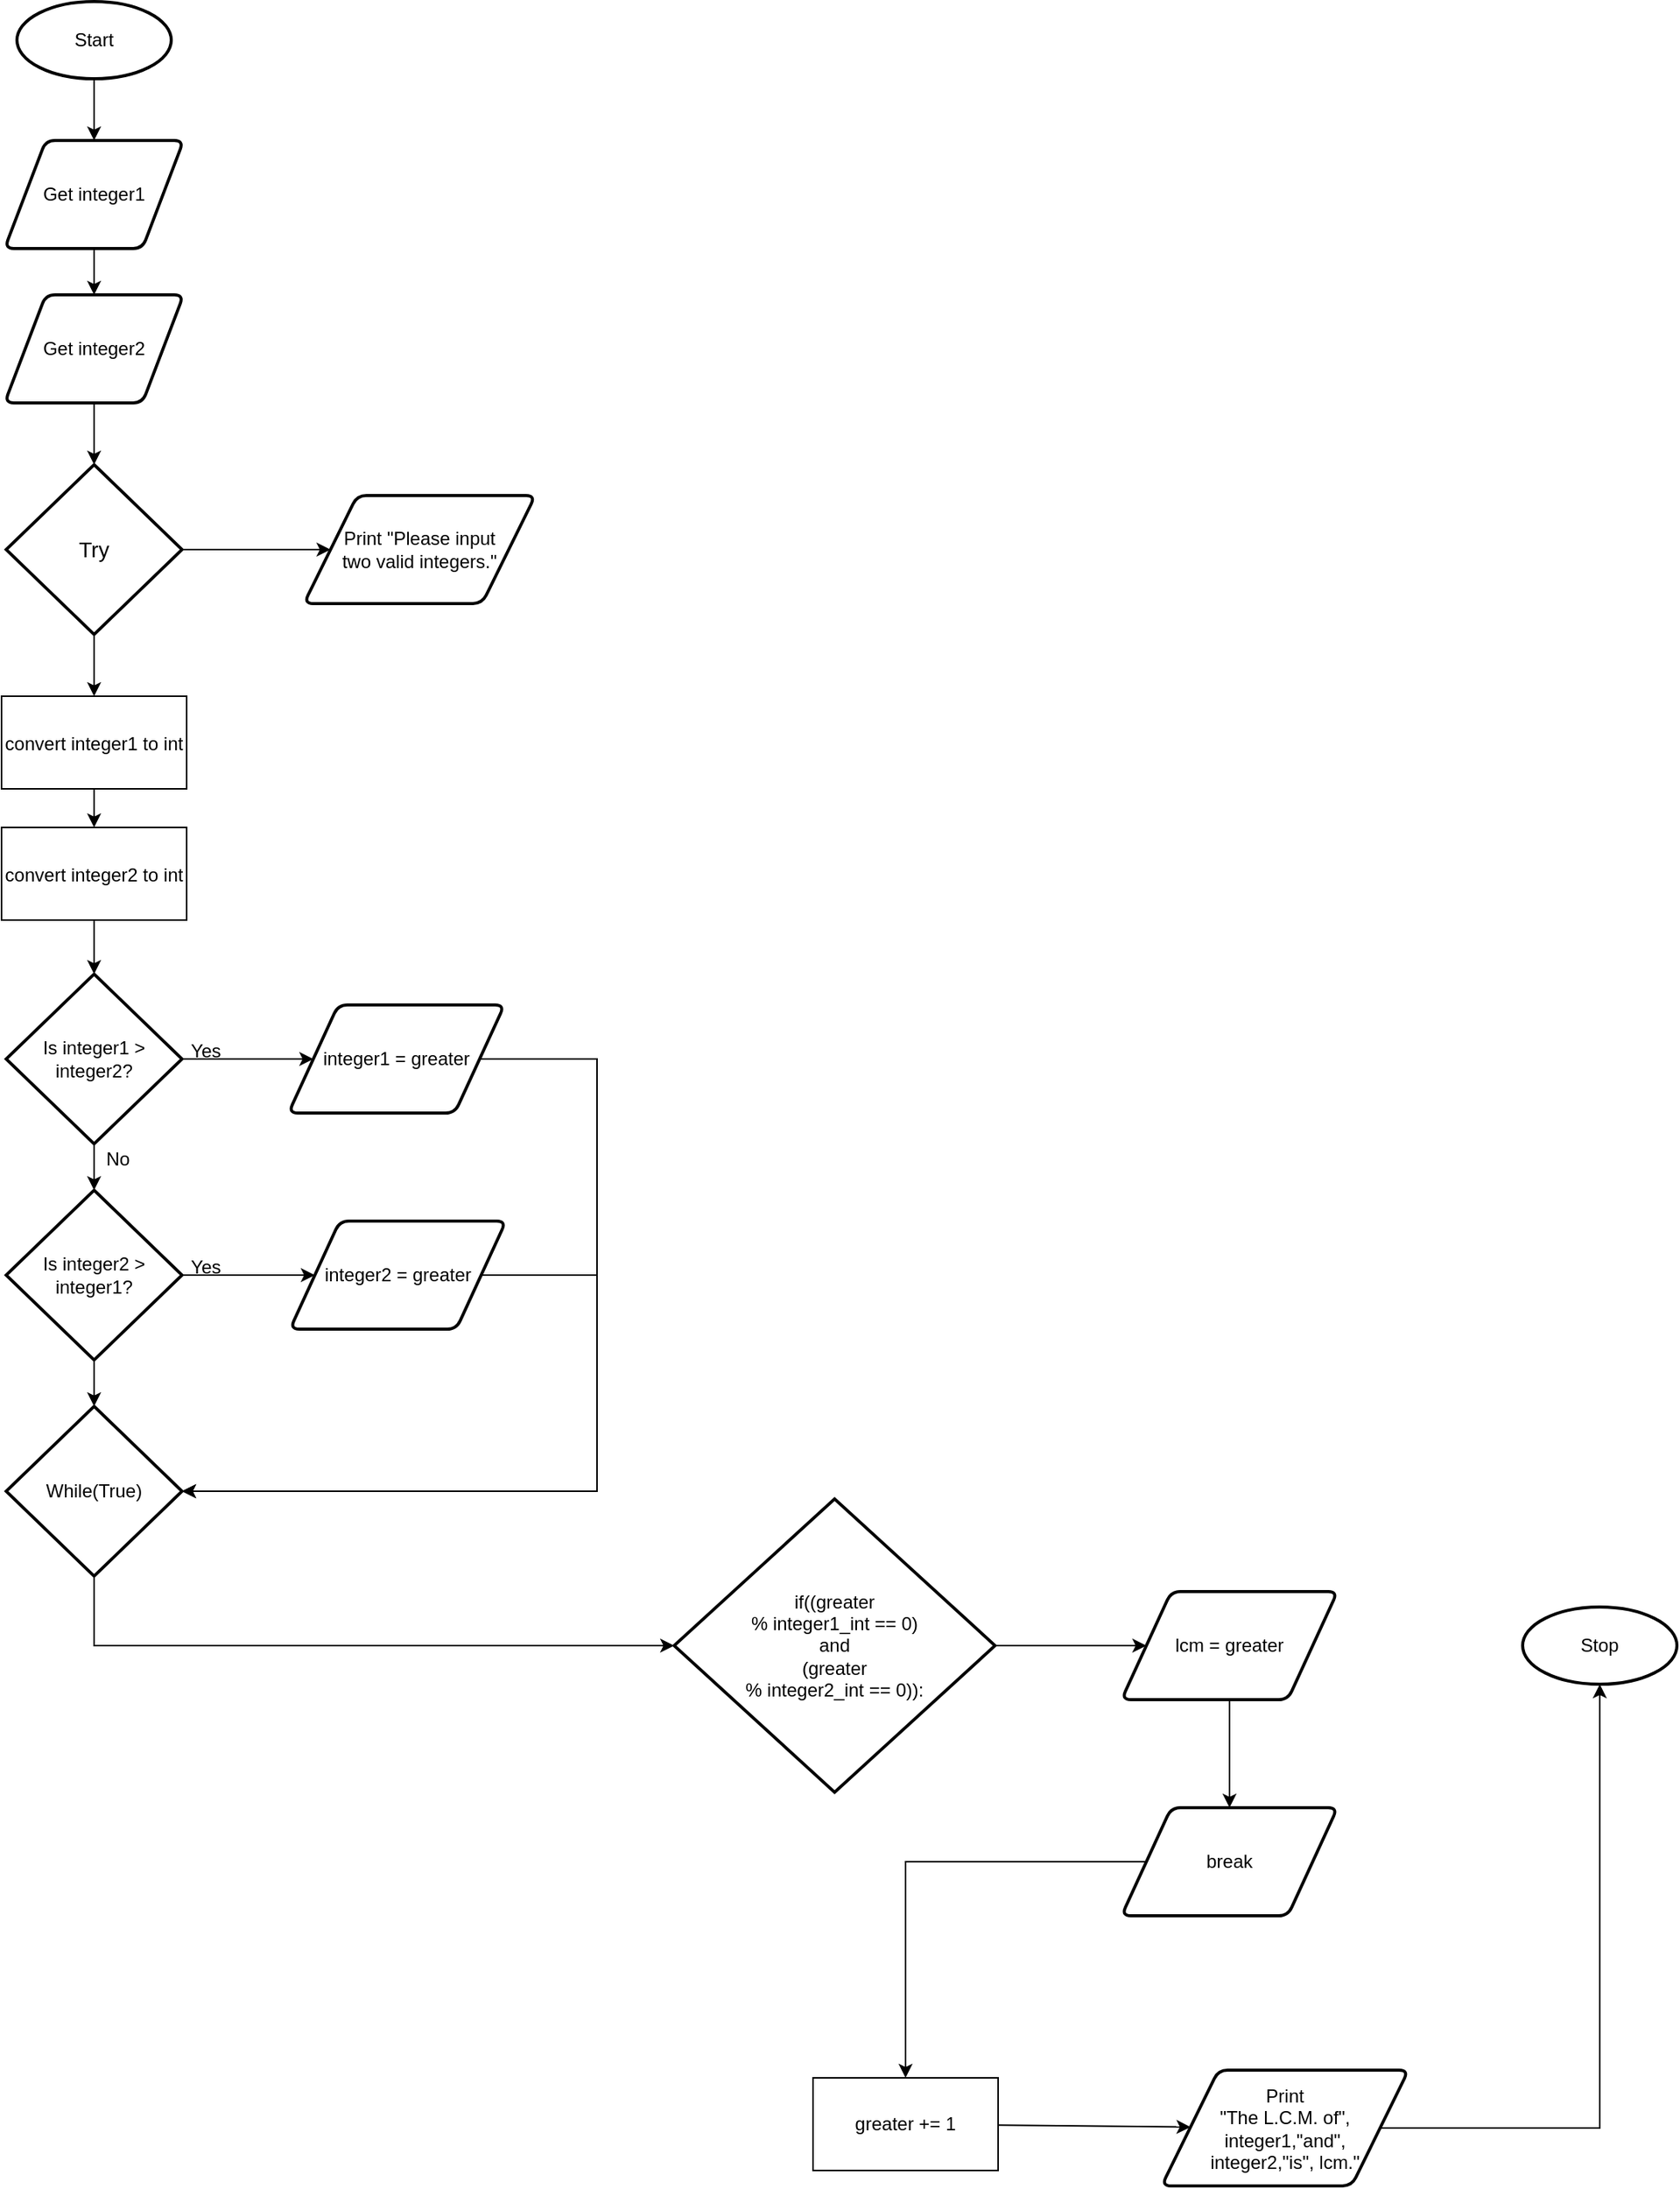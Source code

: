 <mxfile>
    <diagram id="BC3TwrCMmuUrh3UAVr00" name="Page-1">
        <mxGraphModel dx="2227" dy="1224" grid="1" gridSize="10" guides="1" tooltips="1" connect="1" arrows="1" fold="1" page="1" pageScale="1" pageWidth="827" pageHeight="1169" math="0" shadow="0">
            <root>
                <mxCell id="0"/>
                <mxCell id="1" parent="0"/>
                <mxCell id="22" style="edgeStyle=none;html=1;entryX=0.5;entryY=0;entryDx=0;entryDy=0;" parent="1" source="20" target="21" edge="1">
                    <mxGeometry relative="1" as="geometry"/>
                </mxCell>
                <mxCell id="20" value="Start" style="strokeWidth=2;html=1;shape=mxgraph.flowchart.start_2;whiteSpace=wrap;" parent="1" vertex="1">
                    <mxGeometry x="364" y="50" width="100" height="50" as="geometry"/>
                </mxCell>
                <mxCell id="24" style="edgeStyle=none;html=1;entryX=0.5;entryY=0;entryDx=0;entryDy=0;" parent="1" source="21" target="23" edge="1">
                    <mxGeometry relative="1" as="geometry"/>
                </mxCell>
                <mxCell id="21" value="Get integer1" style="shape=parallelogram;html=1;strokeWidth=2;perimeter=parallelogramPerimeter;whiteSpace=wrap;rounded=1;arcSize=12;size=0.23;" parent="1" vertex="1">
                    <mxGeometry x="356" y="140" width="116" height="70" as="geometry"/>
                </mxCell>
                <mxCell id="26" style="edgeStyle=none;html=1;entryX=0.5;entryY=0;entryDx=0;entryDy=0;entryPerimeter=0;" parent="1" source="23" target="25" edge="1">
                    <mxGeometry relative="1" as="geometry"/>
                </mxCell>
                <mxCell id="23" value="Get integer2" style="shape=parallelogram;html=1;strokeWidth=2;perimeter=parallelogramPerimeter;whiteSpace=wrap;rounded=1;arcSize=12;size=0.23;" parent="1" vertex="1">
                    <mxGeometry x="356" y="240" width="116" height="70" as="geometry"/>
                </mxCell>
                <mxCell id="28" style="edgeStyle=none;html=1;entryX=0.5;entryY=0;entryDx=0;entryDy=0;fontSize=14;" parent="1" source="25" target="27" edge="1">
                    <mxGeometry relative="1" as="geometry"/>
                </mxCell>
                <mxCell id="30" style="edgeStyle=none;html=1;entryX=0;entryY=0.5;entryDx=0;entryDy=0;fontSize=14;" parent="1" source="25" target="29" edge="1">
                    <mxGeometry relative="1" as="geometry"/>
                </mxCell>
                <mxCell id="25" value="&lt;font style=&quot;font-size: 14px&quot;&gt;Try&lt;/font&gt;" style="strokeWidth=2;html=1;shape=mxgraph.flowchart.decision;whiteSpace=wrap;" parent="1" vertex="1">
                    <mxGeometry x="357" y="350" width="114" height="110" as="geometry"/>
                </mxCell>
                <mxCell id="32" style="edgeStyle=none;html=1;entryX=0.5;entryY=0;entryDx=0;entryDy=0;fontSize=12;" parent="1" source="27" target="31" edge="1">
                    <mxGeometry relative="1" as="geometry"/>
                </mxCell>
                <mxCell id="27" value="&lt;font style=&quot;font-size: 12px&quot;&gt;convert integer1 to int&lt;/font&gt;" style="whiteSpace=wrap;html=1;fontSize=14;" parent="1" vertex="1">
                    <mxGeometry x="354" y="500" width="120" height="60" as="geometry"/>
                </mxCell>
                <mxCell id="29" value="Print &quot;Please input &lt;br&gt;two valid integers.&quot;" style="shape=parallelogram;html=1;strokeWidth=2;perimeter=parallelogramPerimeter;whiteSpace=wrap;rounded=1;arcSize=12;size=0.23;" parent="1" vertex="1">
                    <mxGeometry x="550" y="370" width="150" height="70" as="geometry"/>
                </mxCell>
                <mxCell id="34" style="edgeStyle=none;html=1;entryX=0.5;entryY=0;entryDx=0;entryDy=0;entryPerimeter=0;fontSize=12;" parent="1" source="31" target="33" edge="1">
                    <mxGeometry relative="1" as="geometry"/>
                </mxCell>
                <mxCell id="31" value="&lt;font style=&quot;font-size: 12px&quot;&gt;convert integer2 to int&lt;/font&gt;" style="whiteSpace=wrap;html=1;fontSize=14;" parent="1" vertex="1">
                    <mxGeometry x="354" y="585" width="120" height="60" as="geometry"/>
                </mxCell>
                <mxCell id="36" style="edgeStyle=none;html=1;entryX=0.5;entryY=0;entryDx=0;entryDy=0;entryPerimeter=0;fontSize=12;" parent="1" source="33" target="35" edge="1">
                    <mxGeometry relative="1" as="geometry"/>
                </mxCell>
                <mxCell id="39" style="edgeStyle=none;html=1;entryX=0;entryY=0.5;entryDx=0;entryDy=0;fontSize=12;" parent="1" source="33" target="38" edge="1">
                    <mxGeometry relative="1" as="geometry"/>
                </mxCell>
                <mxCell id="33" value="&lt;font style=&quot;font-size: 12px&quot;&gt;Is integer1 &amp;gt;&lt;br&gt;integer2?&lt;br&gt;&lt;/font&gt;" style="strokeWidth=2;html=1;shape=mxgraph.flowchart.decision;whiteSpace=wrap;" parent="1" vertex="1">
                    <mxGeometry x="357" y="680" width="114" height="110" as="geometry"/>
                </mxCell>
                <mxCell id="41" style="edgeStyle=none;html=1;fontSize=12;" parent="1" source="35" target="40" edge="1">
                    <mxGeometry relative="1" as="geometry"/>
                </mxCell>
                <mxCell id="47" style="edgeStyle=none;html=1;entryX=0.5;entryY=0;entryDx=0;entryDy=0;entryPerimeter=0;fontSize=12;" parent="1" source="35" target="46" edge="1">
                    <mxGeometry relative="1" as="geometry"/>
                </mxCell>
                <mxCell id="35" value="&lt;font style=&quot;font-size: 12px&quot;&gt;Is integer2 &amp;gt;&lt;br&gt;integer1?&lt;br&gt;&lt;/font&gt;" style="strokeWidth=2;html=1;shape=mxgraph.flowchart.decision;whiteSpace=wrap;" parent="1" vertex="1">
                    <mxGeometry x="357" y="820" width="114" height="110" as="geometry"/>
                </mxCell>
                <mxCell id="61" style="edgeStyle=orthogonalEdgeStyle;html=1;entryX=1;entryY=0.5;entryDx=0;entryDy=0;entryPerimeter=0;rounded=0;" edge="1" parent="1" source="38" target="46">
                    <mxGeometry relative="1" as="geometry">
                        <Array as="points">
                            <mxPoint x="740" y="735"/>
                            <mxPoint x="740" y="1015"/>
                        </Array>
                    </mxGeometry>
                </mxCell>
                <mxCell id="38" value="integer1 = greater" style="shape=parallelogram;html=1;strokeWidth=2;perimeter=parallelogramPerimeter;whiteSpace=wrap;rounded=1;arcSize=12;size=0.23;fontSize=12;" parent="1" vertex="1">
                    <mxGeometry x="540" y="700" width="140" height="70" as="geometry"/>
                </mxCell>
                <mxCell id="62" style="edgeStyle=orthogonalEdgeStyle;rounded=0;html=1;entryX=1;entryY=0.5;entryDx=0;entryDy=0;entryPerimeter=0;" edge="1" parent="1" source="40" target="46">
                    <mxGeometry relative="1" as="geometry">
                        <Array as="points">
                            <mxPoint x="740" y="875"/>
                            <mxPoint x="740" y="1015"/>
                        </Array>
                    </mxGeometry>
                </mxCell>
                <mxCell id="40" value="integer2 = greater" style="shape=parallelogram;html=1;strokeWidth=2;perimeter=parallelogramPerimeter;whiteSpace=wrap;rounded=1;arcSize=12;size=0.23;fontSize=12;" parent="1" vertex="1">
                    <mxGeometry x="541" y="840" width="140" height="70" as="geometry"/>
                </mxCell>
                <mxCell id="42" value="Yes" style="text;html=1;align=center;verticalAlign=middle;resizable=0;points=[];autosize=1;strokeColor=none;fillColor=none;fontSize=12;" parent="1" vertex="1">
                    <mxGeometry x="471" y="720" width="30" height="20" as="geometry"/>
                </mxCell>
                <mxCell id="44" value="Yes" style="text;html=1;align=center;verticalAlign=middle;resizable=0;points=[];autosize=1;strokeColor=none;fillColor=none;fontSize=12;" parent="1" vertex="1">
                    <mxGeometry x="471" y="860" width="30" height="20" as="geometry"/>
                </mxCell>
                <mxCell id="45" value="No" style="text;html=1;align=center;verticalAlign=middle;resizable=0;points=[];autosize=1;strokeColor=none;fillColor=none;fontSize=12;" parent="1" vertex="1">
                    <mxGeometry x="414" y="790" width="30" height="20" as="geometry"/>
                </mxCell>
                <mxCell id="63" style="edgeStyle=orthogonalEdgeStyle;rounded=0;html=1;" edge="1" parent="1" source="46" target="48">
                    <mxGeometry relative="1" as="geometry">
                        <Array as="points">
                            <mxPoint x="414" y="1115"/>
                        </Array>
                    </mxGeometry>
                </mxCell>
                <mxCell id="46" value="While(True)" style="strokeWidth=2;html=1;shape=mxgraph.flowchart.decision;whiteSpace=wrap;" parent="1" vertex="1">
                    <mxGeometry x="357" y="960" width="114" height="110" as="geometry"/>
                </mxCell>
                <mxCell id="64" style="edgeStyle=orthogonalEdgeStyle;rounded=0;html=1;entryX=0;entryY=0.5;entryDx=0;entryDy=0;" edge="1" parent="1" source="48" target="50">
                    <mxGeometry relative="1" as="geometry"/>
                </mxCell>
                <mxCell id="48" value="&lt;font&gt;if((greater &lt;br&gt;% integer1_int == 0) &lt;br&gt;and &lt;br&gt;(greater &lt;br&gt;% integer2_int == 0)):&lt;br&gt;&lt;/font&gt;" style="strokeWidth=2;html=1;shape=mxgraph.flowchart.decision;whiteSpace=wrap;" parent="1" vertex="1">
                    <mxGeometry x="790" y="1020" width="208" height="190" as="geometry"/>
                </mxCell>
                <mxCell id="65" style="edgeStyle=orthogonalEdgeStyle;rounded=0;html=1;" edge="1" parent="1" source="50" target="52">
                    <mxGeometry relative="1" as="geometry"/>
                </mxCell>
                <mxCell id="50" value="lcm = greater" style="shape=parallelogram;html=1;strokeWidth=2;perimeter=parallelogramPerimeter;whiteSpace=wrap;rounded=1;arcSize=12;size=0.23;fontSize=12;" parent="1" vertex="1">
                    <mxGeometry x="1080" y="1080" width="140" height="70" as="geometry"/>
                </mxCell>
                <mxCell id="66" style="edgeStyle=orthogonalEdgeStyle;rounded=0;html=1;" edge="1" parent="1" source="52" target="55">
                    <mxGeometry relative="1" as="geometry"/>
                </mxCell>
                <mxCell id="52" value="break" style="shape=parallelogram;html=1;strokeWidth=2;perimeter=parallelogramPerimeter;whiteSpace=wrap;rounded=1;arcSize=12;size=0.23;fontSize=12;" parent="1" vertex="1">
                    <mxGeometry x="1080" y="1220" width="140" height="70" as="geometry"/>
                </mxCell>
                <mxCell id="58" style="edgeStyle=none;html=1;fontSize=12;" parent="1" source="55" target="57" edge="1">
                    <mxGeometry relative="1" as="geometry"/>
                </mxCell>
                <mxCell id="55" value="greater += 1" style="whiteSpace=wrap;html=1;fontSize=12;" parent="1" vertex="1">
                    <mxGeometry x="880" y="1395" width="120" height="60" as="geometry"/>
                </mxCell>
                <mxCell id="67" style="edgeStyle=orthogonalEdgeStyle;rounded=0;html=1;" edge="1" parent="1" source="57" target="59">
                    <mxGeometry relative="1" as="geometry"/>
                </mxCell>
                <mxCell id="57" value="Print &lt;br&gt;&quot;The L.C.M. of&quot;, integer1,&quot;and&quot;, &lt;br&gt;integer2,&quot;is&quot;, lcm.&quot;" style="shape=parallelogram;html=1;strokeWidth=2;perimeter=parallelogramPerimeter;whiteSpace=wrap;rounded=1;arcSize=12;size=0.23;fontSize=12;" parent="1" vertex="1">
                    <mxGeometry x="1106" y="1390" width="160" height="75" as="geometry"/>
                </mxCell>
                <mxCell id="59" value="Stop" style="strokeWidth=2;html=1;shape=mxgraph.flowchart.start_2;whiteSpace=wrap;" parent="1" vertex="1">
                    <mxGeometry x="1340" y="1090" width="100" height="50" as="geometry"/>
                </mxCell>
            </root>
        </mxGraphModel>
    </diagram>
</mxfile>